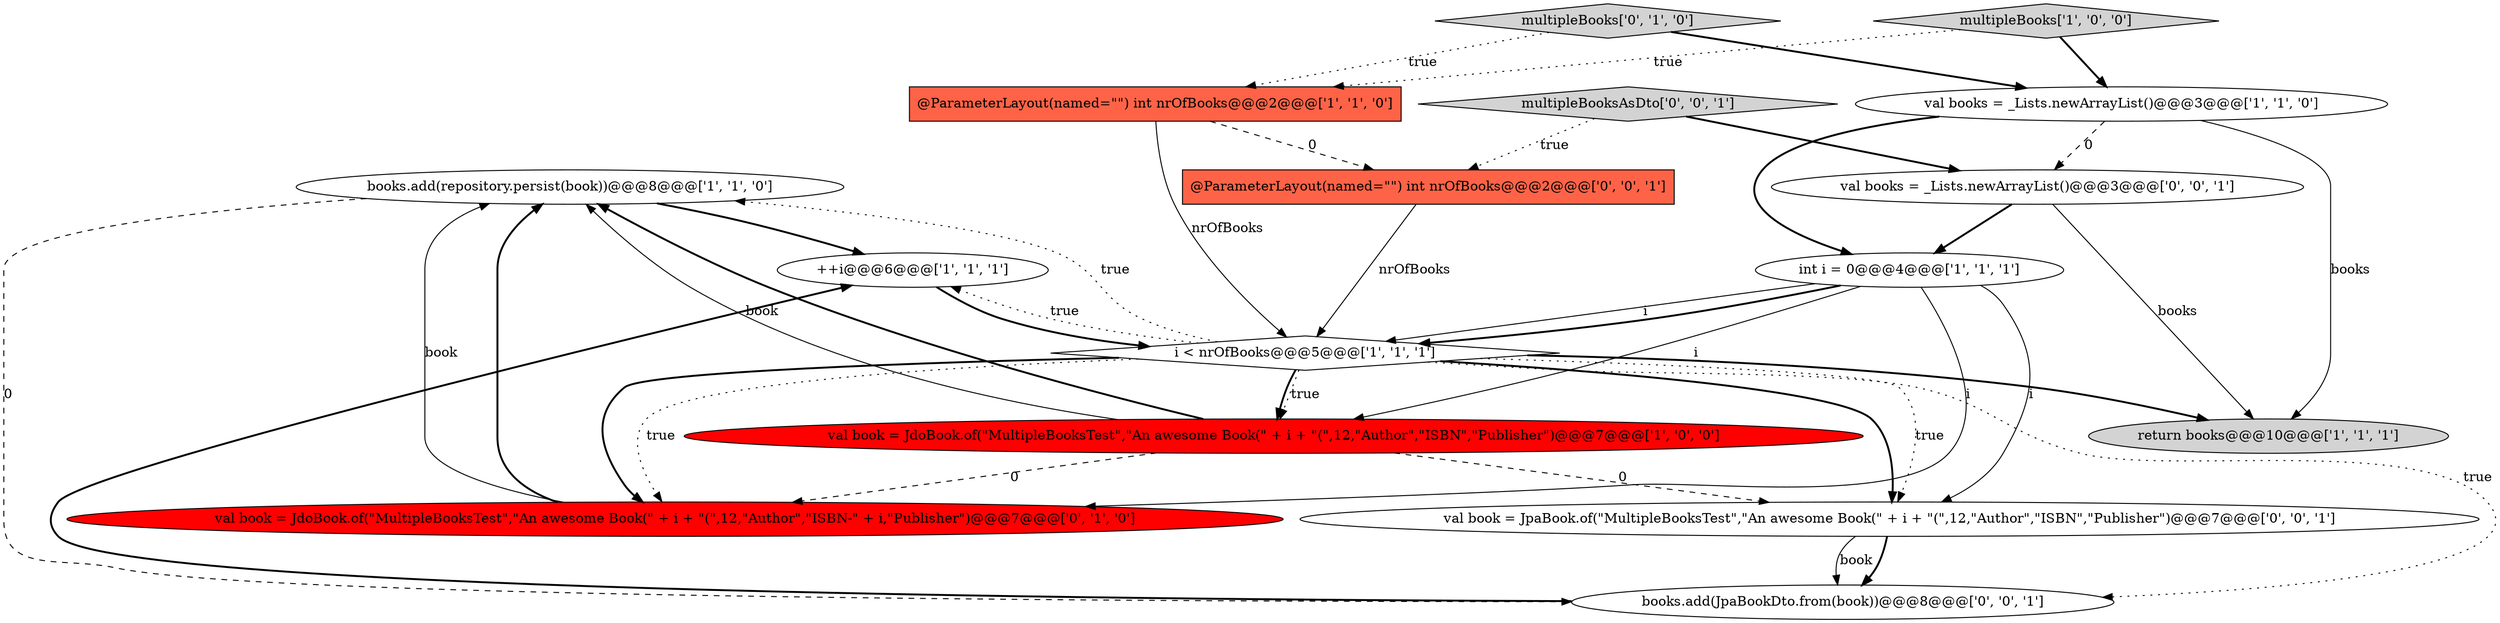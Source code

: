 digraph {
4 [style = filled, label = "books.add(repository.persist(book))@@@8@@@['1', '1', '0']", fillcolor = white, shape = ellipse image = "AAA0AAABBB1BBB"];
13 [style = filled, label = "@ParameterLayout(named=\"\") int nrOfBooks@@@2@@@['0', '0', '1']", fillcolor = tomato, shape = box image = "AAA0AAABBB3BBB"];
15 [style = filled, label = "multipleBooksAsDto['0', '0', '1']", fillcolor = lightgray, shape = diamond image = "AAA0AAABBB3BBB"];
1 [style = filled, label = "val book = JdoBook.of(\"MultipleBooksTest\",\"An awesome Book(\" + i + \"(\",12,\"Author\",\"ISBN\",\"Publisher\")@@@7@@@['1', '0', '0']", fillcolor = red, shape = ellipse image = "AAA1AAABBB1BBB"];
10 [style = filled, label = "multipleBooks['0', '1', '0']", fillcolor = lightgray, shape = diamond image = "AAA0AAABBB2BBB"];
12 [style = filled, label = "val book = JpaBook.of(\"MultipleBooksTest\",\"An awesome Book(\" + i + \"(\",12,\"Author\",\"ISBN\",\"Publisher\")@@@7@@@['0', '0', '1']", fillcolor = white, shape = ellipse image = "AAA0AAABBB3BBB"];
5 [style = filled, label = "return books@@@10@@@['1', '1', '1']", fillcolor = lightgray, shape = ellipse image = "AAA0AAABBB1BBB"];
0 [style = filled, label = "++i@@@6@@@['1', '1', '1']", fillcolor = white, shape = ellipse image = "AAA0AAABBB1BBB"];
8 [style = filled, label = "i < nrOfBooks@@@5@@@['1', '1', '1']", fillcolor = white, shape = diamond image = "AAA0AAABBB1BBB"];
6 [style = filled, label = "multipleBooks['1', '0', '0']", fillcolor = lightgray, shape = diamond image = "AAA0AAABBB1BBB"];
9 [style = filled, label = "val book = JdoBook.of(\"MultipleBooksTest\",\"An awesome Book(\" + i + \"(\",12,\"Author\",\"ISBN-\" + i,\"Publisher\")@@@7@@@['0', '1', '0']", fillcolor = red, shape = ellipse image = "AAA1AAABBB2BBB"];
11 [style = filled, label = "books.add(JpaBookDto.from(book))@@@8@@@['0', '0', '1']", fillcolor = white, shape = ellipse image = "AAA0AAABBB3BBB"];
14 [style = filled, label = "val books = _Lists.newArrayList()@@@3@@@['0', '0', '1']", fillcolor = white, shape = ellipse image = "AAA0AAABBB3BBB"];
7 [style = filled, label = "@ParameterLayout(named=\"\") int nrOfBooks@@@2@@@['1', '1', '0']", fillcolor = tomato, shape = box image = "AAA0AAABBB1BBB"];
3 [style = filled, label = "val books = _Lists.newArrayList()@@@3@@@['1', '1', '0']", fillcolor = white, shape = ellipse image = "AAA0AAABBB1BBB"];
2 [style = filled, label = "int i = 0@@@4@@@['1', '1', '1']", fillcolor = white, shape = ellipse image = "AAA0AAABBB1BBB"];
6->3 [style = bold, label=""];
2->9 [style = solid, label="i"];
1->4 [style = bold, label=""];
15->14 [style = bold, label=""];
9->4 [style = bold, label=""];
12->11 [style = bold, label=""];
3->5 [style = solid, label="books"];
10->3 [style = bold, label=""];
1->9 [style = dashed, label="0"];
1->4 [style = solid, label="book"];
8->4 [style = dotted, label="true"];
2->8 [style = solid, label="i"];
4->0 [style = bold, label=""];
15->13 [style = dotted, label="true"];
8->1 [style = bold, label=""];
8->1 [style = dotted, label="true"];
1->12 [style = dashed, label="0"];
11->0 [style = bold, label=""];
8->12 [style = dotted, label="true"];
3->2 [style = bold, label=""];
8->5 [style = bold, label=""];
7->8 [style = solid, label="nrOfBooks"];
2->12 [style = solid, label="i"];
2->1 [style = solid, label="i"];
0->8 [style = bold, label=""];
8->9 [style = bold, label=""];
14->5 [style = solid, label="books"];
9->4 [style = solid, label="book"];
6->7 [style = dotted, label="true"];
8->11 [style = dotted, label="true"];
7->13 [style = dashed, label="0"];
10->7 [style = dotted, label="true"];
8->0 [style = dotted, label="true"];
14->2 [style = bold, label=""];
8->9 [style = dotted, label="true"];
13->8 [style = solid, label="nrOfBooks"];
4->11 [style = dashed, label="0"];
3->14 [style = dashed, label="0"];
12->11 [style = solid, label="book"];
8->12 [style = bold, label=""];
2->8 [style = bold, label=""];
}

